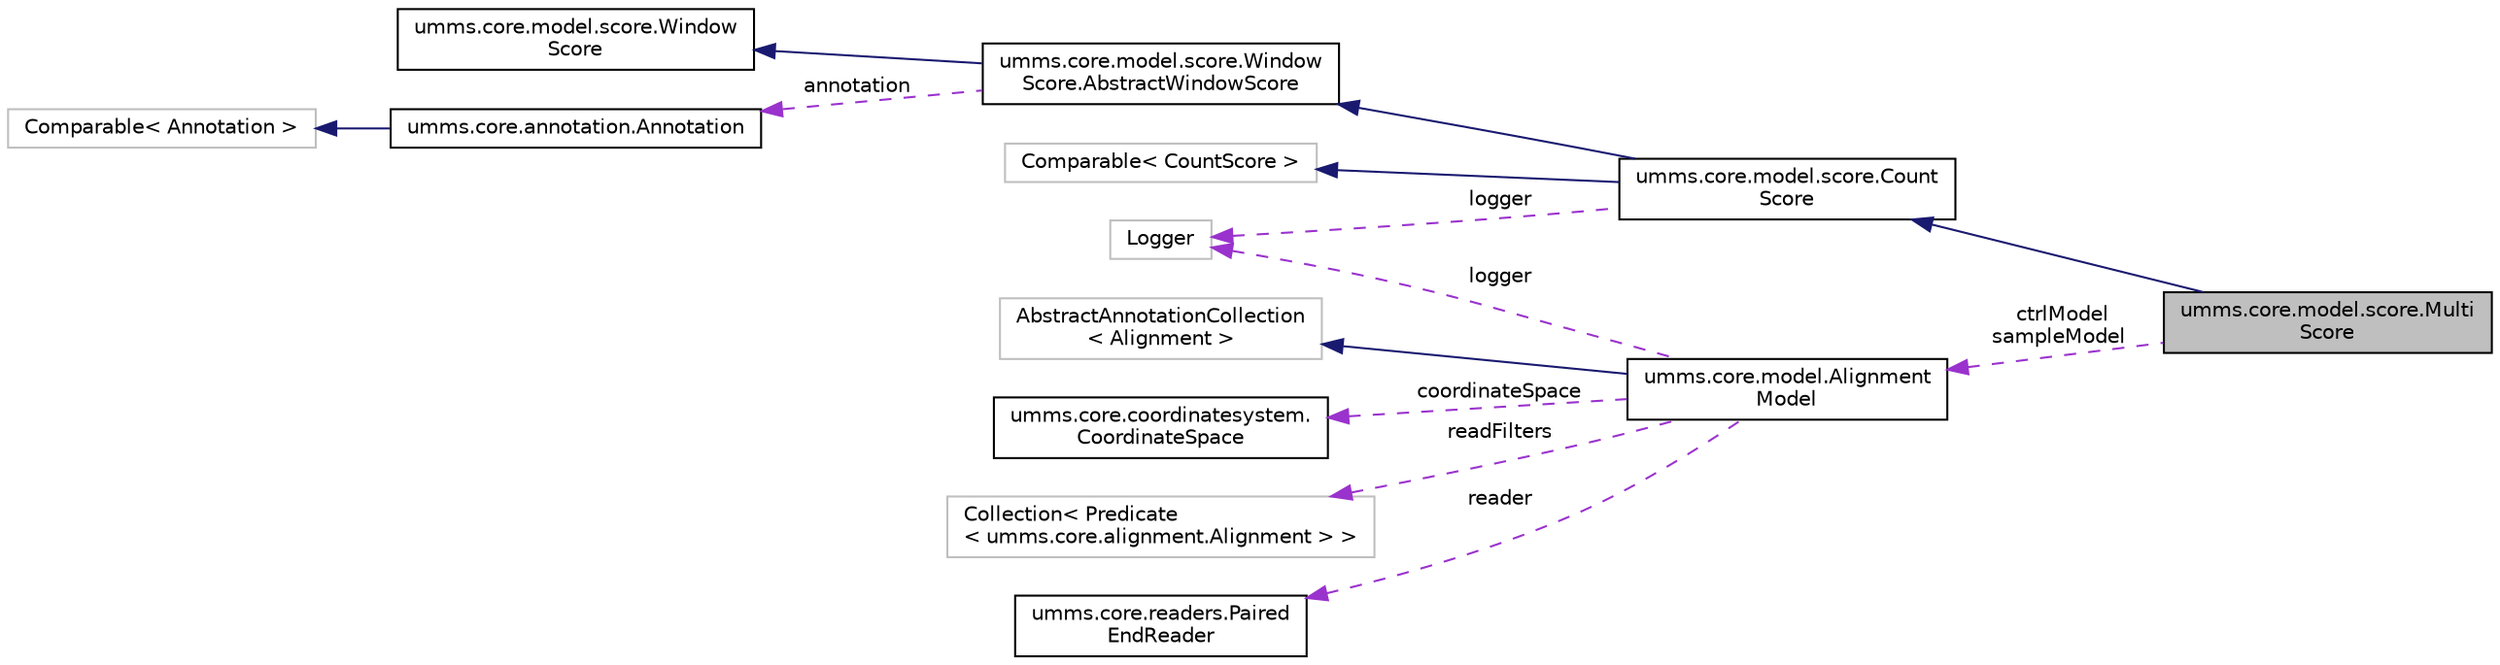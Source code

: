 digraph "umms.core.model.score.MultiScore"
{
  edge [fontname="Helvetica",fontsize="10",labelfontname="Helvetica",labelfontsize="10"];
  node [fontname="Helvetica",fontsize="10",shape=record];
  rankdir="LR";
  Node1 [label="umms.core.model.score.Multi\lScore",height=0.2,width=0.4,color="black", fillcolor="grey75", style="filled" fontcolor="black"];
  Node2 -> Node1 [dir="back",color="midnightblue",fontsize="10",style="solid"];
  Node2 [label="umms.core.model.score.Count\lScore",height=0.2,width=0.4,color="black", fillcolor="white", style="filled",URL="$classumms_1_1core_1_1model_1_1score_1_1_count_score.html"];
  Node3 -> Node2 [dir="back",color="midnightblue",fontsize="10",style="solid"];
  Node3 [label="umms.core.model.score.Window\lScore.AbstractWindowScore",height=0.2,width=0.4,color="black", fillcolor="white", style="filled",URL="$classumms_1_1core_1_1model_1_1score_1_1_window_score_1_1_abstract_window_score.html"];
  Node4 -> Node3 [dir="back",color="midnightblue",fontsize="10",style="solid"];
  Node4 [label="umms.core.model.score.Window\lScore",height=0.2,width=0.4,color="black", fillcolor="white", style="filled",URL="$interfaceumms_1_1core_1_1model_1_1score_1_1_window_score.html"];
  Node5 -> Node3 [dir="back",color="darkorchid3",fontsize="10",style="dashed",label=" annotation" ];
  Node5 [label="umms.core.annotation.Annotation",height=0.2,width=0.4,color="black", fillcolor="white", style="filled",URL="$interfaceumms_1_1core_1_1annotation_1_1_annotation.html"];
  Node6 -> Node5 [dir="back",color="midnightblue",fontsize="10",style="solid"];
  Node6 [label="Comparable\< Annotation \>",height=0.2,width=0.4,color="grey75", fillcolor="white", style="filled"];
  Node7 -> Node2 [dir="back",color="midnightblue",fontsize="10",style="solid"];
  Node7 [label="Comparable\< CountScore \>",height=0.2,width=0.4,color="grey75", fillcolor="white", style="filled"];
  Node8 -> Node2 [dir="back",color="darkorchid3",fontsize="10",style="dashed",label=" logger" ];
  Node8 [label="Logger",height=0.2,width=0.4,color="grey75", fillcolor="white", style="filled"];
  Node9 -> Node1 [dir="back",color="darkorchid3",fontsize="10",style="dashed",label=" ctrlModel\nsampleModel" ];
  Node9 [label="umms.core.model.Alignment\lModel",height=0.2,width=0.4,color="black", fillcolor="white", style="filled",URL="$classumms_1_1core_1_1model_1_1_alignment_model.html"];
  Node10 -> Node9 [dir="back",color="midnightblue",fontsize="10",style="solid"];
  Node10 [label="AbstractAnnotationCollection\l\< Alignment \>",height=0.2,width=0.4,color="grey75", fillcolor="white", style="filled"];
  Node8 -> Node9 [dir="back",color="darkorchid3",fontsize="10",style="dashed",label=" logger" ];
  Node11 -> Node9 [dir="back",color="darkorchid3",fontsize="10",style="dashed",label=" coordinateSpace" ];
  Node11 [label="umms.core.coordinatesystem.\lCoordinateSpace",height=0.2,width=0.4,color="black", fillcolor="white", style="filled",URL="$interfaceumms_1_1core_1_1coordinatesystem_1_1_coordinate_space.html"];
  Node12 -> Node9 [dir="back",color="darkorchid3",fontsize="10",style="dashed",label=" readFilters" ];
  Node12 [label="Collection\< Predicate\l\< umms.core.alignment.Alignment \> \>",height=0.2,width=0.4,color="grey75", fillcolor="white", style="filled"];
  Node13 -> Node9 [dir="back",color="darkorchid3",fontsize="10",style="dashed",label=" reader" ];
  Node13 [label="umms.core.readers.Paired\lEndReader",height=0.2,width=0.4,color="black", fillcolor="white", style="filled",URL="$classumms_1_1core_1_1readers_1_1_paired_end_reader.html"];
}
